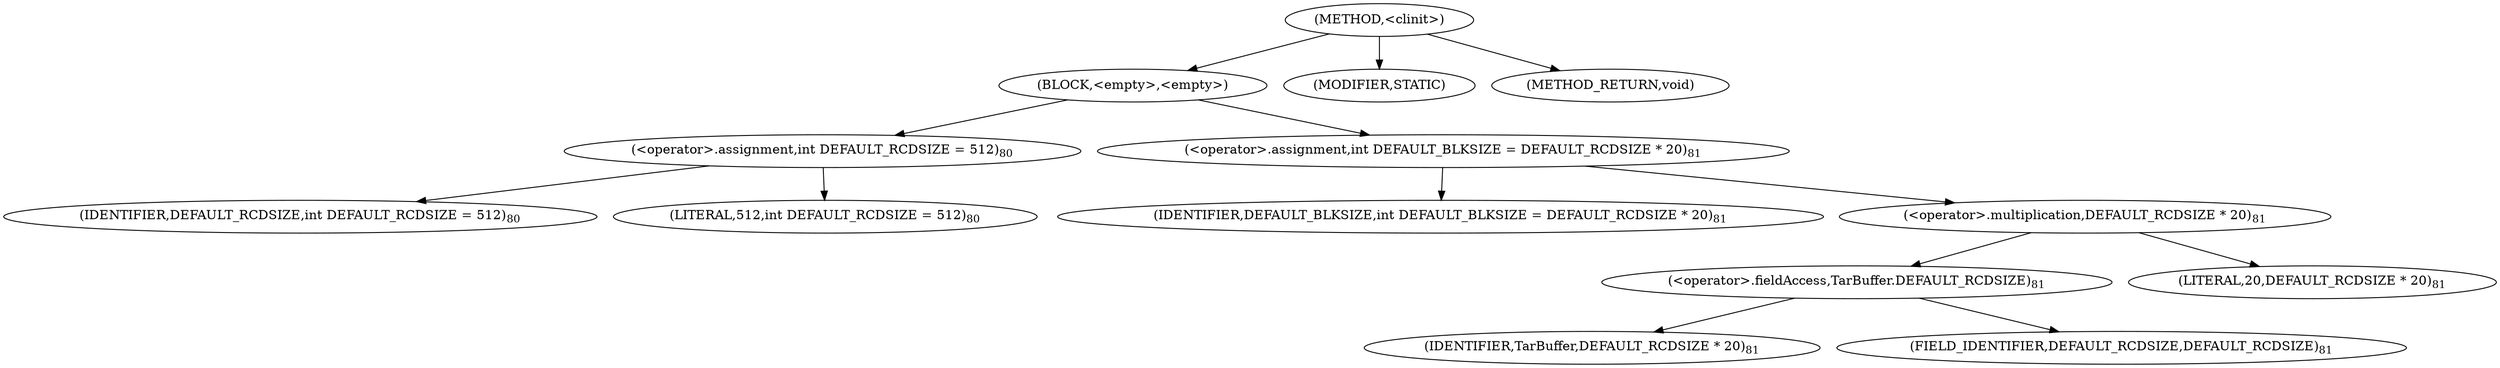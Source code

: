 digraph "&lt;clinit&gt;" {  
"977" [label = <(METHOD,&lt;clinit&gt;)> ]
"978" [label = <(BLOCK,&lt;empty&gt;,&lt;empty&gt;)> ]
"979" [label = <(&lt;operator&gt;.assignment,int DEFAULT_RCDSIZE = 512)<SUB>80</SUB>> ]
"980" [label = <(IDENTIFIER,DEFAULT_RCDSIZE,int DEFAULT_RCDSIZE = 512)<SUB>80</SUB>> ]
"981" [label = <(LITERAL,512,int DEFAULT_RCDSIZE = 512)<SUB>80</SUB>> ]
"982" [label = <(&lt;operator&gt;.assignment,int DEFAULT_BLKSIZE = DEFAULT_RCDSIZE * 20)<SUB>81</SUB>> ]
"983" [label = <(IDENTIFIER,DEFAULT_BLKSIZE,int DEFAULT_BLKSIZE = DEFAULT_RCDSIZE * 20)<SUB>81</SUB>> ]
"984" [label = <(&lt;operator&gt;.multiplication,DEFAULT_RCDSIZE * 20)<SUB>81</SUB>> ]
"985" [label = <(&lt;operator&gt;.fieldAccess,TarBuffer.DEFAULT_RCDSIZE)<SUB>81</SUB>> ]
"986" [label = <(IDENTIFIER,TarBuffer,DEFAULT_RCDSIZE * 20)<SUB>81</SUB>> ]
"987" [label = <(FIELD_IDENTIFIER,DEFAULT_RCDSIZE,DEFAULT_RCDSIZE)<SUB>81</SUB>> ]
"988" [label = <(LITERAL,20,DEFAULT_RCDSIZE * 20)<SUB>81</SUB>> ]
"989" [label = <(MODIFIER,STATIC)> ]
"990" [label = <(METHOD_RETURN,void)> ]
  "977" -> "978" 
  "977" -> "989" 
  "977" -> "990" 
  "978" -> "979" 
  "978" -> "982" 
  "979" -> "980" 
  "979" -> "981" 
  "982" -> "983" 
  "982" -> "984" 
  "984" -> "985" 
  "984" -> "988" 
  "985" -> "986" 
  "985" -> "987" 
}
